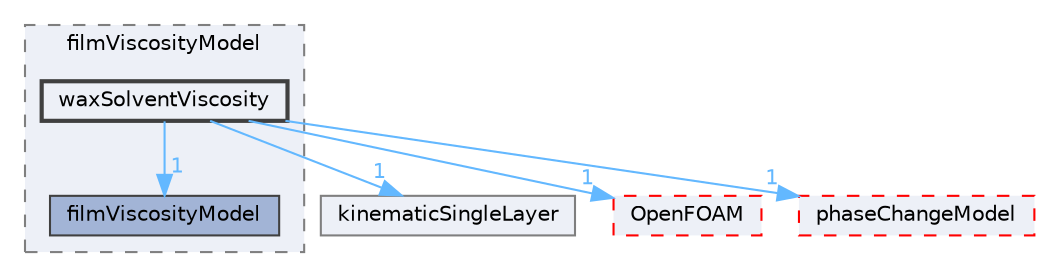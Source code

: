 digraph "src/regionModels/surfaceFilmModels/submodels/thermo/filmViscosityModel/waxSolventViscosity"
{
 // LATEX_PDF_SIZE
  bgcolor="transparent";
  edge [fontname=Helvetica,fontsize=10,labelfontname=Helvetica,labelfontsize=10];
  node [fontname=Helvetica,fontsize=10,shape=box,height=0.2,width=0.4];
  compound=true
  subgraph clusterdir_211a3eb45955e8c66b497f79e68b0f11 {
    graph [ bgcolor="#edf0f7", pencolor="grey50", label="filmViscosityModel", fontname=Helvetica,fontsize=10 style="filled,dashed", URL="dir_211a3eb45955e8c66b497f79e68b0f11.html",tooltip=""]
  dir_1efdbd268e6ff0c5950b585f55a8389d [label="filmViscosityModel", fillcolor="#a2b4d6", color="grey25", style="filled", URL="dir_1efdbd268e6ff0c5950b585f55a8389d.html",tooltip=""];
  dir_1f6678fa6485954106b36c39c424dcdd [label="waxSolventViscosity", fillcolor="#edf0f7", color="grey25", style="filled,bold", URL="dir_1f6678fa6485954106b36c39c424dcdd.html",tooltip=""];
  }
  dir_1c60e658c3548753b29433c6c9718fd3 [label="kinematicSingleLayer", fillcolor="#edf0f7", color="grey50", style="filled", URL="dir_1c60e658c3548753b29433c6c9718fd3.html",tooltip=""];
  dir_c5473ff19b20e6ec4dfe5c310b3778a8 [label="OpenFOAM", fillcolor="#edf0f7", color="red", style="filled,dashed", URL="dir_c5473ff19b20e6ec4dfe5c310b3778a8.html",tooltip=""];
  dir_e0141a5d986b16ca177ac1706b95d43f [label="phaseChangeModel", fillcolor="#edf0f7", color="red", style="filled,dashed", URL="dir_e0141a5d986b16ca177ac1706b95d43f.html",tooltip=""];
  dir_1f6678fa6485954106b36c39c424dcdd->dir_1c60e658c3548753b29433c6c9718fd3 [headlabel="1", labeldistance=1.5 headhref="dir_004385_002026.html" href="dir_004385_002026.html" color="steelblue1" fontcolor="steelblue1"];
  dir_1f6678fa6485954106b36c39c424dcdd->dir_1efdbd268e6ff0c5950b585f55a8389d [headlabel="1", labeldistance=1.5 headhref="dir_004385_001376.html" href="dir_004385_001376.html" color="steelblue1" fontcolor="steelblue1"];
  dir_1f6678fa6485954106b36c39c424dcdd->dir_c5473ff19b20e6ec4dfe5c310b3778a8 [headlabel="1", labeldistance=1.5 headhref="dir_004385_002695.html" href="dir_004385_002695.html" color="steelblue1" fontcolor="steelblue1"];
  dir_1f6678fa6485954106b36c39c424dcdd->dir_e0141a5d986b16ca177ac1706b95d43f [headlabel="1", labeldistance=1.5 headhref="dir_004385_002877.html" href="dir_004385_002877.html" color="steelblue1" fontcolor="steelblue1"];
}

